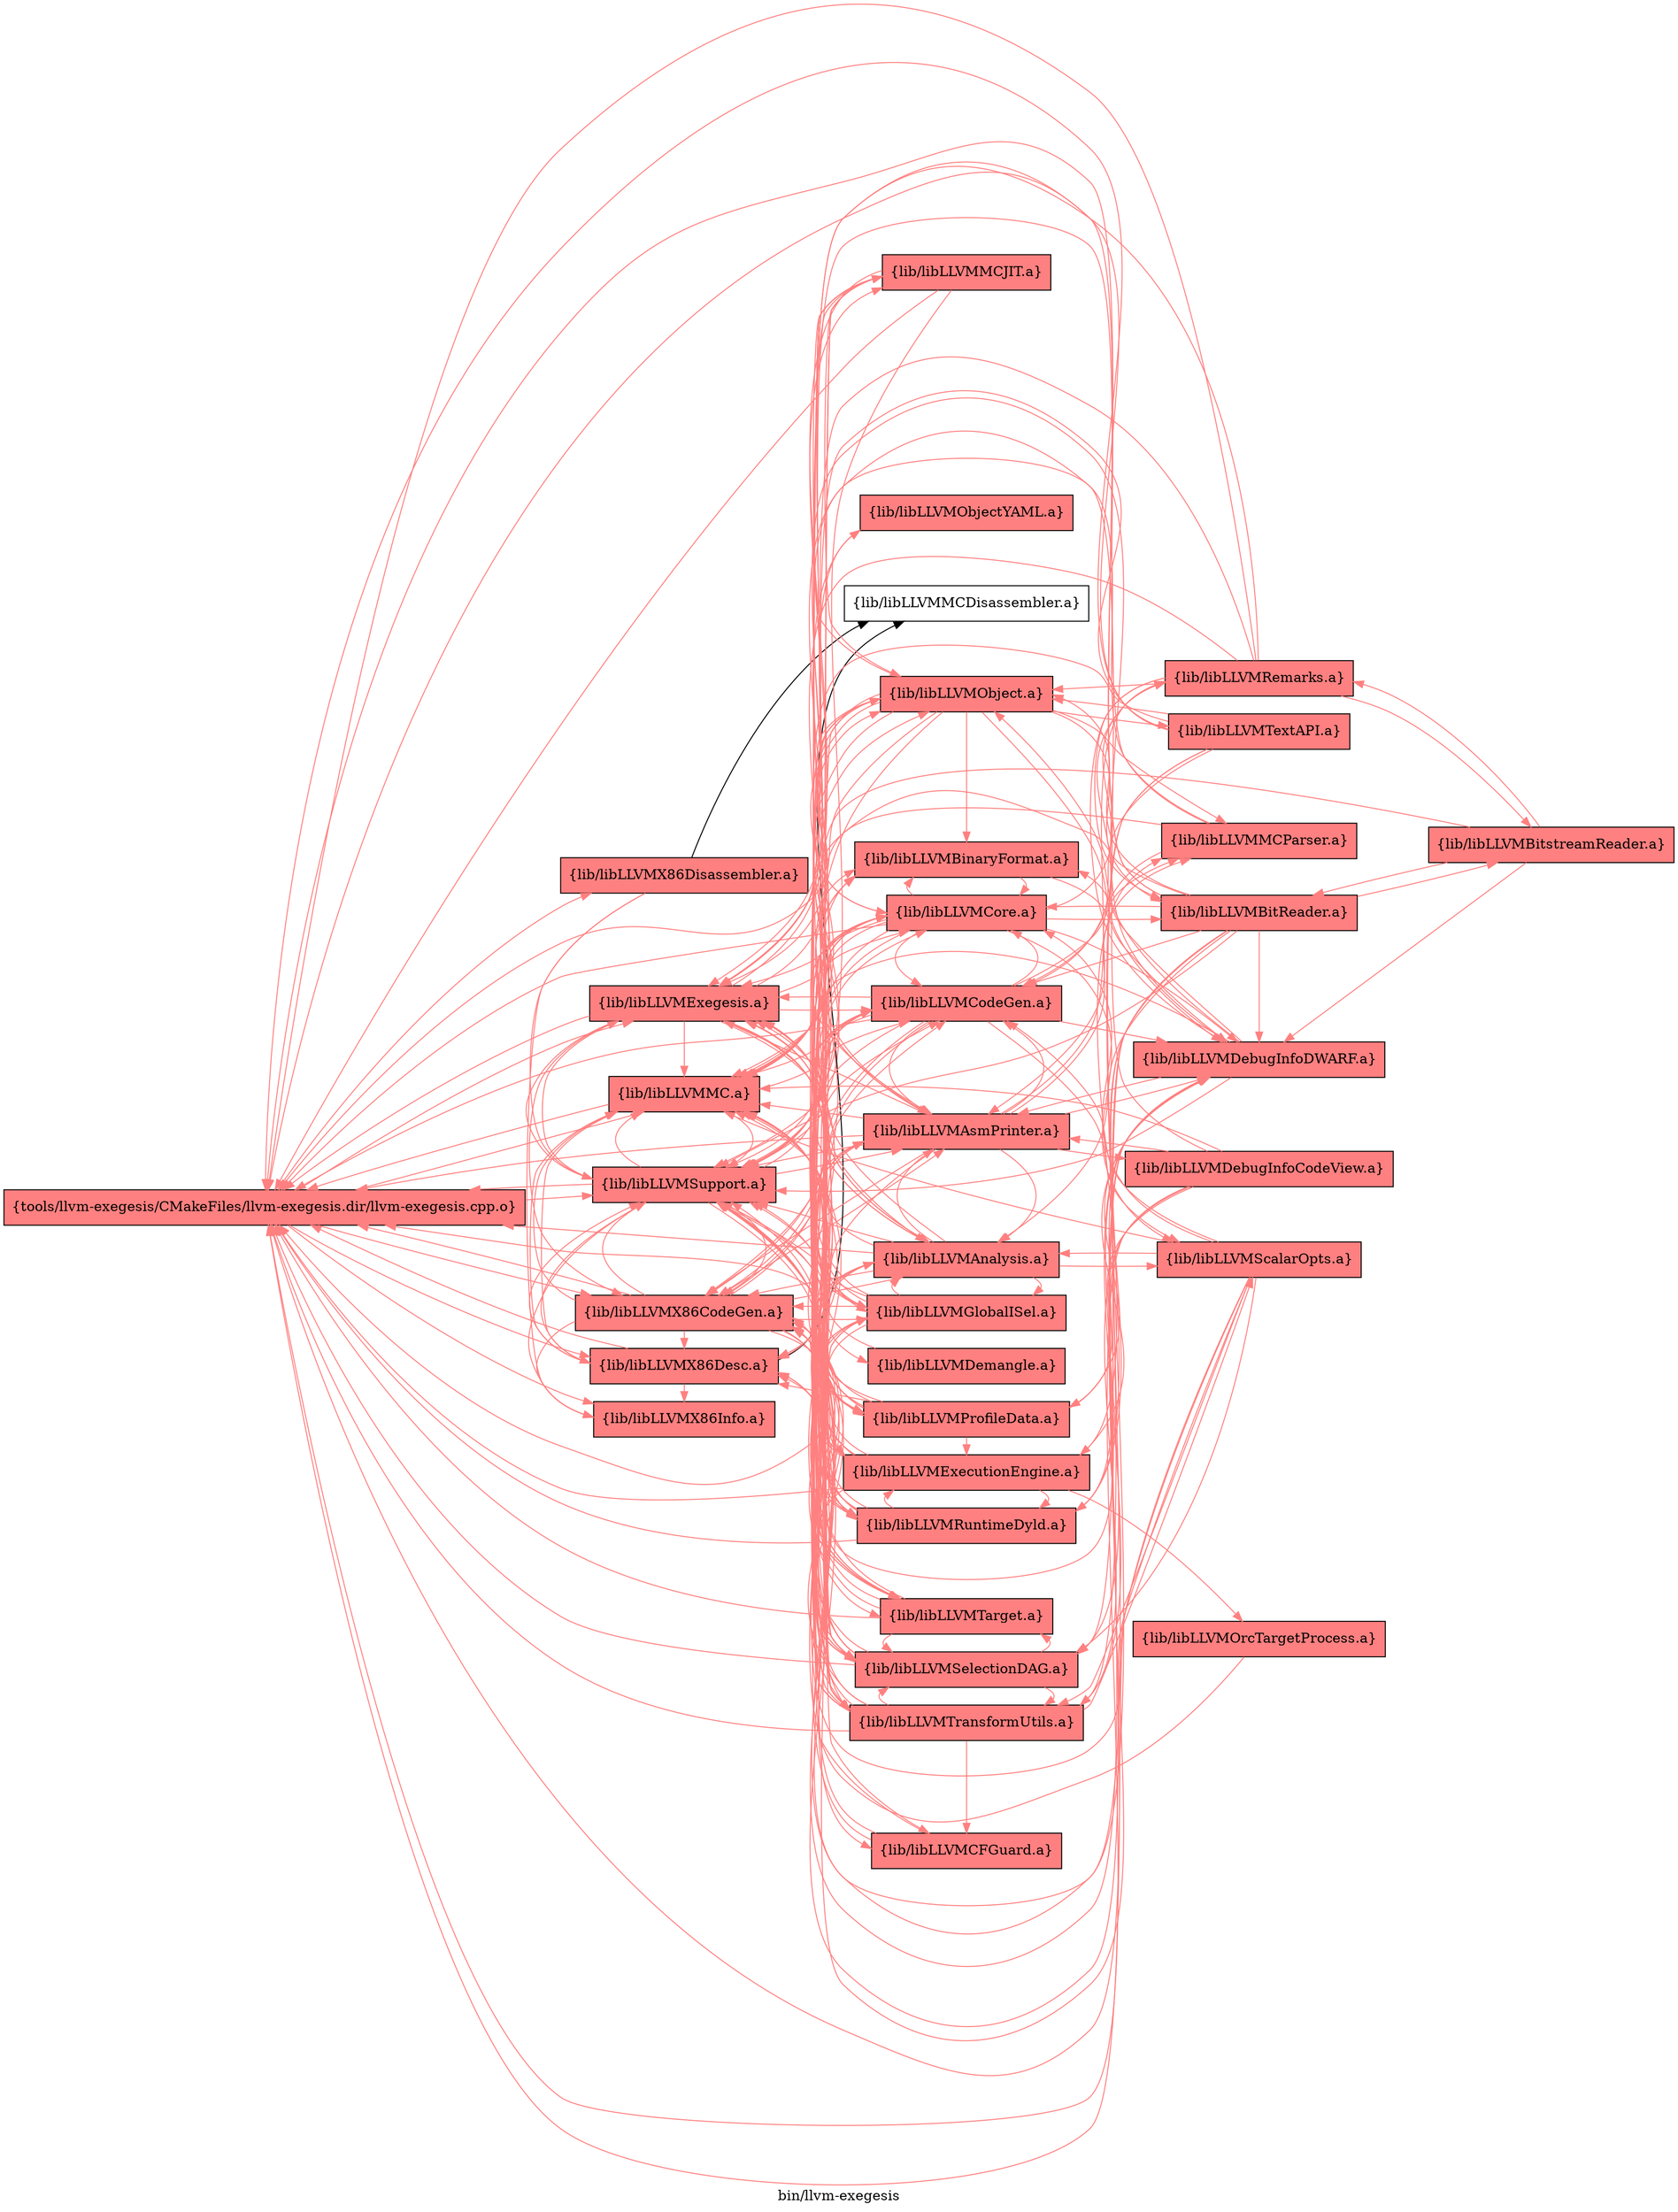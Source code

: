 digraph "bin/llvm-exegesis" {
	label="bin/llvm-exegesis";
	rankdir="LR"
	{ rank=same; Node0x5581af989b78;  }
	{ rank=same; Node0x5581af980b68; Node0x5581af9800c8; Node0x5581af97fbc8; Node0x5581af9843a8; Node0x5581af983cc8; Node0x5581af9837c8; Node0x5581af983368;  }
	{ rank=same; Node0x5581af9904c8; Node0x5581af98d5e8; Node0x5581af9823c8; Node0x5581af99a108; Node0x5581af98f0c8; Node0x5581af99b058; Node0x5581af99aba8; Node0x5581af9a20d8; Node0x5581af9858e8; Node0x5581af99d5d8; Node0x5581af99a658; Node0x5581af989088; Node0x5581af99c2c8; Node0x5581af985de8; Node0x5581af986608; Node0x5581af985208; Node0x5581af986b58; Node0x5581af98d098;  }
	{ rank=same; Node0x5581af99b828; Node0x5581af980668; Node0x5581af99b918; Node0x5581af98ffc8; Node0x5581af999668; Node0x5581af999b18; Node0x5581af9a1b88; Node0x5581af9870a8;  }

	Node0x5581af989b78 [shape=record,shape=box,style=filled,fillcolor="1.000000 0.5 1",group=1,label="{tools/llvm-exegesis/CMakeFiles/llvm-exegesis.dir/llvm-exegesis.cpp.o}"];
	Node0x5581af989b78 -> Node0x5581af980b68[color="1.000000 0.5 1"];
	Node0x5581af989b78 -> Node0x5581af9800c8[color="1.000000 0.5 1"];
	Node0x5581af989b78 -> Node0x5581af97fbc8[color="1.000000 0.5 1"];
	Node0x5581af989b78 -> Node0x5581af9843a8[color="1.000000 0.5 1"];
	Node0x5581af989b78 -> Node0x5581af983cc8[color="1.000000 0.5 1"];
	Node0x5581af989b78 -> Node0x5581af9837c8[color="1.000000 0.5 1"];
	Node0x5581af989b78 -> Node0x5581af983368[color="1.000000 0.5 1"];
	Node0x5581af980b68 [shape=record,shape=box,style=filled,fillcolor="1.000000 0.5 1",group=1,label="{lib/libLLVMMC.a}"];
	Node0x5581af980b68 -> Node0x5581af989b78[color="1.000000 0.5 1"];
	Node0x5581af980b68 -> Node0x5581af9800c8[color="1.000000 0.5 1"];
	Node0x5581af980b68 -> Node0x5581af9904c8[color="1.000000 0.5 1"];
	Node0x5581af980b68 -> Node0x5581af9843a8[color="1.000000 0.5 1"];
	Node0x5581af980b68 -> Node0x5581af98d5e8[color="1.000000 0.5 1"];
	Node0x5581af9800c8 [shape=record,shape=box,style=filled,fillcolor="1.000000 0.5 1",group=1,label="{lib/libLLVMSupport.a}"];
	Node0x5581af9800c8 -> Node0x5581af980b68[color="1.000000 0.5 1"];
	Node0x5581af9800c8 -> Node0x5581af989b78[color="1.000000 0.5 1"];
	Node0x5581af9800c8 -> Node0x5581af97fbc8[color="1.000000 0.5 1"];
	Node0x5581af9800c8 -> Node0x5581af9843a8[color="1.000000 0.5 1"];
	Node0x5581af9800c8 -> Node0x5581af983368[color="1.000000 0.5 1"];
	Node0x5581af9800c8 -> Node0x5581af9823c8[color="1.000000 0.5 1"];
	Node0x5581af9800c8 -> Node0x5581af98d5e8[color="1.000000 0.5 1"];
	Node0x5581af9800c8 -> Node0x5581af99a108[color="1.000000 0.5 1"];
	Node0x5581af9800c8 -> Node0x5581af98f0c8[color="1.000000 0.5 1"];
	Node0x5581af9800c8 -> Node0x5581af99b058[color="1.000000 0.5 1"];
	Node0x5581af9800c8 -> Node0x5581af99aba8[color="1.000000 0.5 1"];
	Node0x5581af97fbc8 [shape=record,shape=box,style=filled,fillcolor="1.000000 0.5 1",group=1,label="{lib/libLLVMX86CodeGen.a}"];
	Node0x5581af97fbc8 -> Node0x5581af980b68[color="1.000000 0.5 1"];
	Node0x5581af97fbc8 -> Node0x5581af9800c8[color="1.000000 0.5 1"];
	Node0x5581af97fbc8 -> Node0x5581af9843a8[color="1.000000 0.5 1"];
	Node0x5581af97fbc8 -> Node0x5581af9837c8[color="1.000000 0.5 1"];
	Node0x5581af97fbc8 -> Node0x5581af9823c8[color="1.000000 0.5 1"];
	Node0x5581af97fbc8 -> Node0x5581af98d5e8[color="1.000000 0.5 1"];
	Node0x5581af97fbc8 -> Node0x5581af9a20d8[color="1.000000 0.5 1"];
	Node0x5581af97fbc8 -> Node0x5581af989b78[color="1.000000 0.5 1"];
	Node0x5581af97fbc8 -> Node0x5581af9858e8[color="1.000000 0.5 1"];
	Node0x5581af97fbc8 -> Node0x5581af99d5d8[color="1.000000 0.5 1"];
	Node0x5581af97fbc8 -> Node0x5581af99a658[color="1.000000 0.5 1"];
	Node0x5581af97fbc8 -> Node0x5581af989088[color="1.000000 0.5 1"];
	Node0x5581af97fbc8 -> Node0x5581af99c2c8[color="1.000000 0.5 1"];
	Node0x5581af97fbc8 -> Node0x5581af99aba8[color="1.000000 0.5 1"];
	Node0x5581af97fbc8 -> Node0x5581af99a108[color="1.000000 0.5 1"];
	Node0x5581af9843a8 [shape=record,shape=box,style=filled,fillcolor="1.000000 0.5 1",group=1,label="{lib/libLLVMX86Desc.a}"];
	Node0x5581af9843a8 -> Node0x5581af989b78[color="1.000000 0.5 1"];
	Node0x5581af9843a8 -> Node0x5581af980b68[color="1.000000 0.5 1"];
	Node0x5581af9843a8 -> Node0x5581af9800c8[color="1.000000 0.5 1"];
	Node0x5581af9843a8 -> Node0x5581af9837c8[color="1.000000 0.5 1"];
	Node0x5581af9843a8 -> Node0x5581af985de8;
	Node0x5581af9843a8 -> Node0x5581af9904c8[color="1.000000 0.5 1"];
	Node0x5581af983cc8 [shape=record,shape=box,style=filled,fillcolor="1.000000 0.5 1",group=1,label="{lib/libLLVMX86Disassembler.a}"];
	Node0x5581af983cc8 -> Node0x5581af9800c8[color="1.000000 0.5 1"];
	Node0x5581af983cc8 -> Node0x5581af9837c8[color="1.000000 0.5 1"];
	Node0x5581af983cc8 -> Node0x5581af985de8;
	Node0x5581af9837c8 [shape=record,shape=box,style=filled,fillcolor="1.000000 0.5 1",group=1,label="{lib/libLLVMX86Info.a}"];
	Node0x5581af9837c8 -> Node0x5581af9800c8[color="1.000000 0.5 1"];
	Node0x5581af983368 [shape=record,shape=box,style=filled,fillcolor="1.000000 0.5 1",group=1,label="{lib/libLLVMExegesis.a}"];
	Node0x5581af983368 -> Node0x5581af989b78[color="1.000000 0.5 1"];
	Node0x5581af983368 -> Node0x5581af980b68[color="1.000000 0.5 1"];
	Node0x5581af983368 -> Node0x5581af9800c8[color="1.000000 0.5 1"];
	Node0x5581af983368 -> Node0x5581af986608[color="1.000000 0.5 1"];
	Node0x5581af983368 -> Node0x5581af97fbc8[color="1.000000 0.5 1"];
	Node0x5581af983368 -> Node0x5581af989088[color="1.000000 0.5 1"];
	Node0x5581af983368 -> Node0x5581af985208[color="1.000000 0.5 1"];
	Node0x5581af983368 -> Node0x5581af986b58[color="1.000000 0.5 1"];
	Node0x5581af983368 -> Node0x5581af98d098[color="1.000000 0.5 1"];
	Node0x5581af983368 -> Node0x5581af98d5e8[color="1.000000 0.5 1"];
	Node0x5581af983368 -> Node0x5581af99a658[color="1.000000 0.5 1"];
	Node0x5581af983368 -> Node0x5581af99b058[color="1.000000 0.5 1"];
	Node0x5581af983368 -> Node0x5581af9a20d8[color="1.000000 0.5 1"];
	Node0x5581af9904c8 [shape=record,shape=box,style=filled,fillcolor="1.000000 0.5 1",group=1,label="{lib/libLLVMBinaryFormat.a}"];
	Node0x5581af9904c8 -> Node0x5581af9a20d8[color="1.000000 0.5 1"];
	Node0x5581af9904c8 -> Node0x5581af9800c8[color="1.000000 0.5 1"];
	Node0x5581af9904c8 -> Node0x5581af99b828[color="1.000000 0.5 1"];
	Node0x5581af9823c8 [shape=record,shape=box,style=filled,fillcolor="1.000000 0.5 1",group=1,label="{lib/libLLVMAsmPrinter.a}"];
	Node0x5581af9823c8 -> Node0x5581af989b78[color="1.000000 0.5 1"];
	Node0x5581af9823c8 -> Node0x5581af980b68[color="1.000000 0.5 1"];
	Node0x5581af9823c8 -> Node0x5581af9800c8[color="1.000000 0.5 1"];
	Node0x5581af9823c8 -> Node0x5581af97fbc8[color="1.000000 0.5 1"];
	Node0x5581af9823c8 -> Node0x5581af9843a8[color="1.000000 0.5 1"];
	Node0x5581af9823c8 -> Node0x5581af983368[color="1.000000 0.5 1"];
	Node0x5581af9823c8 -> Node0x5581af98d5e8[color="1.000000 0.5 1"];
	Node0x5581af9823c8 -> Node0x5581af99d5d8[color="1.000000 0.5 1"];
	Node0x5581af9823c8 -> Node0x5581af99a658[color="1.000000 0.5 1"];
	Node0x5581af9823c8 -> Node0x5581af9a20d8[color="1.000000 0.5 1"];
	Node0x5581af9823c8 -> Node0x5581af9904c8[color="1.000000 0.5 1"];
	Node0x5581af9823c8 -> Node0x5581af98ffc8[color="1.000000 0.5 1"];
	Node0x5581af9823c8 -> Node0x5581af980668[color="1.000000 0.5 1"];
	Node0x5581af9823c8 -> Node0x5581af99b828[color="1.000000 0.5 1"];
	Node0x5581af9823c8 -> Node0x5581af999668[color="1.000000 0.5 1"];
	Node0x5581af98d5e8 [shape=record,shape=box,style=filled,fillcolor="1.000000 0.5 1",group=1,label="{lib/libLLVMCodeGen.a}"];
	Node0x5581af98d5e8 -> Node0x5581af9800c8[color="1.000000 0.5 1"];
	Node0x5581af98d5e8 -> Node0x5581af97fbc8[color="1.000000 0.5 1"];
	Node0x5581af98d5e8 -> Node0x5581af9858e8[color="1.000000 0.5 1"];
	Node0x5581af98d5e8 -> Node0x5581af99a658[color="1.000000 0.5 1"];
	Node0x5581af98d5e8 -> Node0x5581af9a20d8[color="1.000000 0.5 1"];
	Node0x5581af98d5e8 -> Node0x5581af989b78[color="1.000000 0.5 1"];
	Node0x5581af98d5e8 -> Node0x5581af980b68[color="1.000000 0.5 1"];
	Node0x5581af98d5e8 -> Node0x5581af989088[color="1.000000 0.5 1"];
	Node0x5581af98d5e8 -> Node0x5581af9823c8[color="1.000000 0.5 1"];
	Node0x5581af98d5e8 -> Node0x5581af983368[color="1.000000 0.5 1"];
	Node0x5581af98d5e8 -> Node0x5581af99a108[color="1.000000 0.5 1"];
	Node0x5581af98d5e8 -> Node0x5581af9843a8[color="1.000000 0.5 1"];
	Node0x5581af98d5e8 -> Node0x5581af980668[color="1.000000 0.5 1"];
	Node0x5581af98d5e8 -> Node0x5581af99d5d8[color="1.000000 0.5 1"];
	Node0x5581af98d5e8 -> Node0x5581af99b828[color="1.000000 0.5 1"];
	Node0x5581af98d5e8 -> Node0x5581af99aba8[color="1.000000 0.5 1"];
	Node0x5581af98d5e8 -> Node0x5581af99b918[color="1.000000 0.5 1"];
	Node0x5581af98d5e8 -> Node0x5581af98d098[color="1.000000 0.5 1"];
	Node0x5581af9a20d8 [shape=record,shape=box,style=filled,fillcolor="1.000000 0.5 1",group=1,label="{lib/libLLVMCore.a}"];
	Node0x5581af9a20d8 -> Node0x5581af9800c8[color="1.000000 0.5 1"];
	Node0x5581af9a20d8 -> Node0x5581af989b78[color="1.000000 0.5 1"];
	Node0x5581af9a20d8 -> Node0x5581af980b68[color="1.000000 0.5 1"];
	Node0x5581af9a20d8 -> Node0x5581af9858e8[color="1.000000 0.5 1"];
	Node0x5581af9a20d8 -> Node0x5581af9823c8[color="1.000000 0.5 1"];
	Node0x5581af9a20d8 -> Node0x5581af98d5e8[color="1.000000 0.5 1"];
	Node0x5581af9a20d8 -> Node0x5581af99a658[color="1.000000 0.5 1"];
	Node0x5581af9a20d8 -> Node0x5581af9904c8[color="1.000000 0.5 1"];
	Node0x5581af9a20d8 -> Node0x5581af97fbc8[color="1.000000 0.5 1"];
	Node0x5581af9a20d8 -> Node0x5581af99a108[color="1.000000 0.5 1"];
	Node0x5581af9a20d8 -> Node0x5581af983368[color="1.000000 0.5 1"];
	Node0x5581af9a20d8 -> Node0x5581af99c2c8[color="1.000000 0.5 1"];
	Node0x5581af9a20d8 -> Node0x5581af98ffc8[color="1.000000 0.5 1"];
	Node0x5581af9a20d8 -> Node0x5581af999b18[color="1.000000 0.5 1"];
	Node0x5581af9a20d8 -> Node0x5581af99b828[color="1.000000 0.5 1"];
	Node0x5581af9a20d8 -> Node0x5581af99b918[color="1.000000 0.5 1"];
	Node0x5581af9858e8 [shape=record,shape=box,style=filled,fillcolor="1.000000 0.5 1",group=1,label="{lib/libLLVMSelectionDAG.a}"];
	Node0x5581af9858e8 -> Node0x5581af989b78[color="1.000000 0.5 1"];
	Node0x5581af9858e8 -> Node0x5581af9800c8[color="1.000000 0.5 1"];
	Node0x5581af9858e8 -> Node0x5581af97fbc8[color="1.000000 0.5 1"];
	Node0x5581af9858e8 -> Node0x5581af989088[color="1.000000 0.5 1"];
	Node0x5581af9858e8 -> Node0x5581af98d5e8[color="1.000000 0.5 1"];
	Node0x5581af9858e8 -> Node0x5581af99a658[color="1.000000 0.5 1"];
	Node0x5581af9858e8 -> Node0x5581af9a20d8[color="1.000000 0.5 1"];
	Node0x5581af9858e8 -> Node0x5581af980b68[color="1.000000 0.5 1"];
	Node0x5581af9858e8 -> Node0x5581af983368[color="1.000000 0.5 1"];
	Node0x5581af9858e8 -> Node0x5581af99b828[color="1.000000 0.5 1"];
	Node0x5581af9858e8 -> Node0x5581af99d5d8[color="1.000000 0.5 1"];
	Node0x5581af9858e8 -> Node0x5581af99a108[color="1.000000 0.5 1"];
	Node0x5581af9858e8 -> Node0x5581af9823c8[color="1.000000 0.5 1"];
	Node0x5581af99d5d8 [shape=record,shape=box,style=filled,fillcolor="1.000000 0.5 1",group=1,label="{lib/libLLVMTarget.a}"];
	Node0x5581af99d5d8 -> Node0x5581af980b68[color="1.000000 0.5 1"];
	Node0x5581af99d5d8 -> Node0x5581af9800c8[color="1.000000 0.5 1"];
	Node0x5581af99d5d8 -> Node0x5581af97fbc8[color="1.000000 0.5 1"];
	Node0x5581af99d5d8 -> Node0x5581af9823c8[color="1.000000 0.5 1"];
	Node0x5581af99d5d8 -> Node0x5581af9a20d8[color="1.000000 0.5 1"];
	Node0x5581af99d5d8 -> Node0x5581af989b78[color="1.000000 0.5 1"];
	Node0x5581af99d5d8 -> Node0x5581af9858e8[color="1.000000 0.5 1"];
	Node0x5581af99d5d8 -> Node0x5581af985208[color="1.000000 0.5 1"];
	Node0x5581af99d5d8 -> Node0x5581af99a658[color="1.000000 0.5 1"];
	Node0x5581af99a658 [shape=record,shape=box,style=filled,fillcolor="1.000000 0.5 1",group=1,label="{lib/libLLVMAnalysis.a}"];
	Node0x5581af99a658 -> Node0x5581af989b78[color="1.000000 0.5 1"];
	Node0x5581af99a658 -> Node0x5581af9800c8[color="1.000000 0.5 1"];
	Node0x5581af99a658 -> Node0x5581af97fbc8[color="1.000000 0.5 1"];
	Node0x5581af99a658 -> Node0x5581af9a20d8[color="1.000000 0.5 1"];
	Node0x5581af99a658 -> Node0x5581af980b68[color="1.000000 0.5 1"];
	Node0x5581af99a658 -> Node0x5581af98d5e8[color="1.000000 0.5 1"];
	Node0x5581af99a658 -> Node0x5581af99a108[color="1.000000 0.5 1"];
	Node0x5581af99a658 -> Node0x5581af9858e8[color="1.000000 0.5 1"];
	Node0x5581af99a658 -> Node0x5581af983368[color="1.000000 0.5 1"];
	Node0x5581af99a658 -> Node0x5581af989088[color="1.000000 0.5 1"];
	Node0x5581af99a658 -> Node0x5581af9823c8[color="1.000000 0.5 1"];
	Node0x5581af99a658 -> Node0x5581af99b918[color="1.000000 0.5 1"];
	Node0x5581af99a658 -> Node0x5581af99aba8[color="1.000000 0.5 1"];
	Node0x5581af989088 [shape=record,shape=box,style=filled,fillcolor="1.000000 0.5 1",group=1,label="{lib/libLLVMGlobalISel.a}"];
	Node0x5581af989088 -> Node0x5581af9800c8[color="1.000000 0.5 1"];
	Node0x5581af989088 -> Node0x5581af97fbc8[color="1.000000 0.5 1"];
	Node0x5581af989088 -> Node0x5581af98d5e8[color="1.000000 0.5 1"];
	Node0x5581af989088 -> Node0x5581af9a20d8[color="1.000000 0.5 1"];
	Node0x5581af989088 -> Node0x5581af983368[color="1.000000 0.5 1"];
	Node0x5581af989088 -> Node0x5581af989b78[color="1.000000 0.5 1"];
	Node0x5581af989088 -> Node0x5581af980b68[color="1.000000 0.5 1"];
	Node0x5581af989088 -> Node0x5581af9858e8[color="1.000000 0.5 1"];
	Node0x5581af989088 -> Node0x5581af9823c8[color="1.000000 0.5 1"];
	Node0x5581af989088 -> Node0x5581af99d5d8[color="1.000000 0.5 1"];
	Node0x5581af989088 -> Node0x5581af99a658[color="1.000000 0.5 1"];
	Node0x5581af989088 -> Node0x5581af99a108[color="1.000000 0.5 1"];
	Node0x5581af99c2c8 [shape=record,shape=box,style=filled,fillcolor="1.000000 0.5 1",group=1,label="{lib/libLLVMCFGuard.a}"];
	Node0x5581af99c2c8 -> Node0x5581af9800c8[color="1.000000 0.5 1"];
	Node0x5581af99c2c8 -> Node0x5581af97fbc8[color="1.000000 0.5 1"];
	Node0x5581af99c2c8 -> Node0x5581af9a20d8[color="1.000000 0.5 1"];
	Node0x5581af99aba8 [shape=record,shape=box,style=filled,fillcolor="1.000000 0.5 1",group=1,label="{lib/libLLVMProfileData.a}"];
	Node0x5581af99aba8 -> Node0x5581af989b78[color="1.000000 0.5 1"];
	Node0x5581af99aba8 -> Node0x5581af980b68[color="1.000000 0.5 1"];
	Node0x5581af99aba8 -> Node0x5581af9800c8[color="1.000000 0.5 1"];
	Node0x5581af99aba8 -> Node0x5581af983368[color="1.000000 0.5 1"];
	Node0x5581af99aba8 -> Node0x5581af9a20d8[color="1.000000 0.5 1"];
	Node0x5581af99aba8 -> Node0x5581af9843a8[color="1.000000 0.5 1"];
	Node0x5581af99aba8 -> Node0x5581af97fbc8[color="1.000000 0.5 1"];
	Node0x5581af99aba8 -> Node0x5581af986b58[color="1.000000 0.5 1"];
	Node0x5581af99aba8 -> Node0x5581af99b828[color="1.000000 0.5 1"];
	Node0x5581af99a108 [shape=record,shape=box,style=filled,fillcolor="1.000000 0.5 1",group=1,label="{lib/libLLVMTransformUtils.a}"];
	Node0x5581af99a108 -> Node0x5581af980b68[color="1.000000 0.5 1"];
	Node0x5581af99a108 -> Node0x5581af9800c8[color="1.000000 0.5 1"];
	Node0x5581af99a108 -> Node0x5581af97fbc8[color="1.000000 0.5 1"];
	Node0x5581af99a108 -> Node0x5581af98d5e8[color="1.000000 0.5 1"];
	Node0x5581af99a108 -> Node0x5581af99a658[color="1.000000 0.5 1"];
	Node0x5581af99a108 -> Node0x5581af9a20d8[color="1.000000 0.5 1"];
	Node0x5581af99a108 -> Node0x5581af99b918[color="1.000000 0.5 1"];
	Node0x5581af99a108 -> Node0x5581af989b78[color="1.000000 0.5 1"];
	Node0x5581af99a108 -> Node0x5581af9823c8[color="1.000000 0.5 1"];
	Node0x5581af99a108 -> Node0x5581af9858e8[color="1.000000 0.5 1"];
	Node0x5581af99a108 -> Node0x5581af99c2c8[color="1.000000 0.5 1"];
	Node0x5581af99a108 -> Node0x5581af99b828[color="1.000000 0.5 1"];
	Node0x5581af99a108 -> Node0x5581af989088[color="1.000000 0.5 1"];
	Node0x5581af985de8 [shape=record,shape=box,group=0,label="{lib/libLLVMMCDisassembler.a}"];
	Node0x5581af986608 [shape=record,shape=box,style=filled,fillcolor="1.000000 0.5 1",group=1,label="{lib/libLLVMObjectYAML.a}"];
	Node0x5581af986608 -> Node0x5581af9800c8[color="1.000000 0.5 1"];
	Node0x5581af985208 [shape=record,shape=box,style=filled,fillcolor="1.000000 0.5 1",group=1,label="{lib/libLLVMMCJIT.a}"];
	Node0x5581af985208 -> Node0x5581af989b78[color="1.000000 0.5 1"];
	Node0x5581af985208 -> Node0x5581af9800c8[color="1.000000 0.5 1"];
	Node0x5581af985208 -> Node0x5581af983368[color="1.000000 0.5 1"];
	Node0x5581af985208 -> Node0x5581af986b58[color="1.000000 0.5 1"];
	Node0x5581af985208 -> Node0x5581af98d098[color="1.000000 0.5 1"];
	Node0x5581af985208 -> Node0x5581af99d5d8[color="1.000000 0.5 1"];
	Node0x5581af985208 -> Node0x5581af99b058[color="1.000000 0.5 1"];
	Node0x5581af985208 -> Node0x5581af9a20d8[color="1.000000 0.5 1"];
	Node0x5581af986b58 [shape=record,shape=box,style=filled,fillcolor="1.000000 0.5 1",group=1,label="{lib/libLLVMExecutionEngine.a}"];
	Node0x5581af986b58 -> Node0x5581af989b78[color="1.000000 0.5 1"];
	Node0x5581af986b58 -> Node0x5581af9800c8[color="1.000000 0.5 1"];
	Node0x5581af986b58 -> Node0x5581af97fbc8[color="1.000000 0.5 1"];
	Node0x5581af986b58 -> Node0x5581af9858e8[color="1.000000 0.5 1"];
	Node0x5581af986b58 -> Node0x5581af980b68[color="1.000000 0.5 1"];
	Node0x5581af986b58 -> Node0x5581af983368[color="1.000000 0.5 1"];
	Node0x5581af986b58 -> Node0x5581af9823c8[color="1.000000 0.5 1"];
	Node0x5581af986b58 -> Node0x5581af99b828[color="1.000000 0.5 1"];
	Node0x5581af986b58 -> Node0x5581af985208[color="1.000000 0.5 1"];
	Node0x5581af986b58 -> Node0x5581af9a20d8[color="1.000000 0.5 1"];
	Node0x5581af986b58 -> Node0x5581af9870a8[color="1.000000 0.5 1"];
	Node0x5581af986b58 -> Node0x5581af99b058[color="1.000000 0.5 1"];
	Node0x5581af986b58 -> Node0x5581af98d098[color="1.000000 0.5 1"];
	Node0x5581af98d098 [shape=record,shape=box,style=filled,fillcolor="1.000000 0.5 1",group=1,label="{lib/libLLVMRuntimeDyld.a}"];
	Node0x5581af98d098 -> Node0x5581af9800c8[color="1.000000 0.5 1"];
	Node0x5581af98d098 -> Node0x5581af980668[color="1.000000 0.5 1"];
	Node0x5581af98d098 -> Node0x5581af985208[color="1.000000 0.5 1"];
	Node0x5581af98d098 -> Node0x5581af9a20d8[color="1.000000 0.5 1"];
	Node0x5581af98d098 -> Node0x5581af983368[color="1.000000 0.5 1"];
	Node0x5581af98d098 -> Node0x5581af989b78[color="1.000000 0.5 1"];
	Node0x5581af98d098 -> Node0x5581af980b68[color="1.000000 0.5 1"];
	Node0x5581af98d098 -> Node0x5581af99b828[color="1.000000 0.5 1"];
	Node0x5581af98d098 -> Node0x5581af99b058[color="1.000000 0.5 1"];
	Node0x5581af98d098 -> Node0x5581af97fbc8[color="1.000000 0.5 1"];
	Node0x5581af98d098 -> Node0x5581af986b58[color="1.000000 0.5 1"];
	Node0x5581af98d098 -> Node0x5581af9843a8[color="1.000000 0.5 1"];
	Node0x5581af99b058 [shape=record,shape=box,style=filled,fillcolor="1.000000 0.5 1",group=1,label="{lib/libLLVMObject.a}"];
	Node0x5581af99b058 -> Node0x5581af989b78[color="1.000000 0.5 1"];
	Node0x5581af99b058 -> Node0x5581af9800c8[color="1.000000 0.5 1"];
	Node0x5581af99b058 -> Node0x5581af983368[color="1.000000 0.5 1"];
	Node0x5581af99b058 -> Node0x5581af99b828[color="1.000000 0.5 1"];
	Node0x5581af99b058 -> Node0x5581af985208[color="1.000000 0.5 1"];
	Node0x5581af99b058 -> Node0x5581af9904c8[color="1.000000 0.5 1"];
	Node0x5581af99b058 -> Node0x5581af980b68[color="1.000000 0.5 1"];
	Node0x5581af99b058 -> Node0x5581af98d098[color="1.000000 0.5 1"];
	Node0x5581af99b058 -> Node0x5581af999b18[color="1.000000 0.5 1"];
	Node0x5581af99b058 -> Node0x5581af9a20d8[color="1.000000 0.5 1"];
	Node0x5581af99b058 -> Node0x5581af97fbc8[color="1.000000 0.5 1"];
	Node0x5581af99b058 -> Node0x5581af9823c8[color="1.000000 0.5 1"];
	Node0x5581af99b058 -> Node0x5581af980668[color="1.000000 0.5 1"];
	Node0x5581af99b058 -> Node0x5581af9a1b88[color="1.000000 0.5 1"];
	Node0x5581af98ffc8 [shape=record,shape=box,style=filled,fillcolor="1.000000 0.5 1",group=1,label="{lib/libLLVMRemarks.a}"];
	Node0x5581af98ffc8 -> Node0x5581af9800c8[color="1.000000 0.5 1"];
	Node0x5581af98ffc8 -> Node0x5581af999b18[color="1.000000 0.5 1"];
	Node0x5581af98ffc8 -> Node0x5581af980b68[color="1.000000 0.5 1"];
	Node0x5581af98ffc8 -> Node0x5581af983368[color="1.000000 0.5 1"];
	Node0x5581af98ffc8 -> Node0x5581af99b828[color="1.000000 0.5 1"];
	Node0x5581af98ffc8 -> Node0x5581af989b78[color="1.000000 0.5 1"];
	Node0x5581af98ffc8 -> Node0x5581af99b058[color="1.000000 0.5 1"];
	Node0x5581af98ffc8 -> Node0x5581af990f68[color="1.000000 0.5 1"];
	Node0x5581af98ffc8 -> Node0x5581af98d5e8[color="1.000000 0.5 1"];
	Node0x5581af980668 [shape=record,shape=box,style=filled,fillcolor="1.000000 0.5 1",group=1,label="{lib/libLLVMMCParser.a}"];
	Node0x5581af980668 -> Node0x5581af989b78[color="1.000000 0.5 1"];
	Node0x5581af980668 -> Node0x5581af980b68[color="1.000000 0.5 1"];
	Node0x5581af980668 -> Node0x5581af9800c8[color="1.000000 0.5 1"];
	Node0x5581af980668 -> Node0x5581af9823c8[color="1.000000 0.5 1"];
	Node0x5581af99b828 [shape=record,shape=box,style=filled,fillcolor="1.000000 0.5 1",group=1,label="{lib/libLLVMDebugInfoDWARF.a}"];
	Node0x5581af99b828 -> Node0x5581af980b68[color="1.000000 0.5 1"];
	Node0x5581af99b828 -> Node0x5581af9800c8[color="1.000000 0.5 1"];
	Node0x5581af99b828 -> Node0x5581af9843a8[color="1.000000 0.5 1"];
	Node0x5581af99b828 -> Node0x5581af9904c8[color="1.000000 0.5 1"];
	Node0x5581af99b828 -> Node0x5581af989b78[color="1.000000 0.5 1"];
	Node0x5581af99b828 -> Node0x5581af9823c8[color="1.000000 0.5 1"];
	Node0x5581af99b828 -> Node0x5581af99b058[color="1.000000 0.5 1"];
	Node0x5581af99b828 -> Node0x5581af983368[color="1.000000 0.5 1"];
	Node0x5581af99b828 -> Node0x5581af97fbc8[color="1.000000 0.5 1"];
	Node0x5581af999668 [shape=record,shape=box,style=filled,fillcolor="1.000000 0.5 1",group=1,label="{lib/libLLVMDebugInfoCodeView.a}"];
	Node0x5581af999668 -> Node0x5581af989b78[color="1.000000 0.5 1"];
	Node0x5581af999668 -> Node0x5581af9800c8[color="1.000000 0.5 1"];
	Node0x5581af999668 -> Node0x5581af9823c8[color="1.000000 0.5 1"];
	Node0x5581af999668 -> Node0x5581af980b68[color="1.000000 0.5 1"];
	Node0x5581af999668 -> Node0x5581af99a108[color="1.000000 0.5 1"];
	Node0x5581af999668 -> Node0x5581af99aba8[color="1.000000 0.5 1"];
	Node0x5581af999668 -> Node0x5581af983368[color="1.000000 0.5 1"];
	Node0x5581af9870a8 [shape=record,shape=box,style=filled,fillcolor="1.000000 0.5 1",group=1,label="{lib/libLLVMOrcTargetProcess.a}"];
	Node0x5581af9870a8 -> Node0x5581af9800c8[color="1.000000 0.5 1"];
	Node0x5581af99b918 [shape=record,shape=box,style=filled,fillcolor="1.000000 0.5 1",group=1,label="{lib/libLLVMScalarOpts.a}"];
	Node0x5581af99b918 -> Node0x5581af989b78[color="1.000000 0.5 1"];
	Node0x5581af99b918 -> Node0x5581af9800c8[color="1.000000 0.5 1"];
	Node0x5581af99b918 -> Node0x5581af97fbc8[color="1.000000 0.5 1"];
	Node0x5581af99b918 -> Node0x5581af98d5e8[color="1.000000 0.5 1"];
	Node0x5581af99b918 -> Node0x5581af99a108[color="1.000000 0.5 1"];
	Node0x5581af99b918 -> Node0x5581af99a658[color="1.000000 0.5 1"];
	Node0x5581af99b918 -> Node0x5581af9a20d8[color="1.000000 0.5 1"];
	Node0x5581af99b918 -> Node0x5581af980b68[color="1.000000 0.5 1"];
	Node0x5581af99b918 -> Node0x5581af9858e8[color="1.000000 0.5 1"];
	Node0x5581af98f0c8 [shape=record,shape=box,style=filled,fillcolor="1.000000 0.5 1",group=1,label="{lib/libLLVMDemangle.a}"];
	Node0x5581af98f0c8 -> Node0x5581af9800c8[color="1.000000 0.5 1"];
	Node0x5581af999b18 [shape=record,shape=box,style=filled,fillcolor="1.000000 0.5 1",group=1,label="{lib/libLLVMBitReader.a}"];
	Node0x5581af999b18 -> Node0x5581af989b78[color="1.000000 0.5 1"];
	Node0x5581af999b18 -> Node0x5581af980b68[color="1.000000 0.5 1"];
	Node0x5581af999b18 -> Node0x5581af9800c8[color="1.000000 0.5 1"];
	Node0x5581af999b18 -> Node0x5581af97fbc8[color="1.000000 0.5 1"];
	Node0x5581af999b18 -> Node0x5581af9858e8[color="1.000000 0.5 1"];
	Node0x5581af999b18 -> Node0x5581af983368[color="1.000000 0.5 1"];
	Node0x5581af999b18 -> Node0x5581af99b828[color="1.000000 0.5 1"];
	Node0x5581af999b18 -> Node0x5581af986b58[color="1.000000 0.5 1"];
	Node0x5581af999b18 -> Node0x5581af98d5e8[color="1.000000 0.5 1"];
	Node0x5581af999b18 -> Node0x5581af99a658[color="1.000000 0.5 1"];
	Node0x5581af999b18 -> Node0x5581af99b058[color="1.000000 0.5 1"];
	Node0x5581af999b18 -> Node0x5581af9a20d8[color="1.000000 0.5 1"];
	Node0x5581af999b18 -> Node0x5581af990f68[color="1.000000 0.5 1"];
	Node0x5581af999b18 -> Node0x5581af98d098[color="1.000000 0.5 1"];
	Node0x5581af9a1b88 [shape=record,shape=box,style=filled,fillcolor="1.000000 0.5 1",group=1,label="{lib/libLLVMTextAPI.a}"];
	Node0x5581af9a1b88 -> Node0x5581af9800c8[color="1.000000 0.5 1"];
	Node0x5581af9a1b88 -> Node0x5581af989b78[color="1.000000 0.5 1"];
	Node0x5581af9a1b88 -> Node0x5581af983368[color="1.000000 0.5 1"];
	Node0x5581af9a1b88 -> Node0x5581af98d5e8[color="1.000000 0.5 1"];
	Node0x5581af9a1b88 -> Node0x5581af99b058[color="1.000000 0.5 1"];
	Node0x5581af9a1b88 -> Node0x5581af980b68[color="1.000000 0.5 1"];
	Node0x5581af9a1b88 -> Node0x5581af99a108[color="1.000000 0.5 1"];
	Node0x5581af9a1b88 -> Node0x5581af9843a8[color="1.000000 0.5 1"];
	Node0x5581af990f68 [shape=record,shape=box,style=filled,fillcolor="1.000000 0.5 1",group=1,label="{lib/libLLVMBitstreamReader.a}"];
	Node0x5581af990f68 -> Node0x5581af9800c8[color="1.000000 0.5 1"];
	Node0x5581af990f68 -> Node0x5581af99b828[color="1.000000 0.5 1"];
	Node0x5581af990f68 -> Node0x5581af999b18[color="1.000000 0.5 1"];
	Node0x5581af990f68 -> Node0x5581af98ffc8[color="1.000000 0.5 1"];
}
